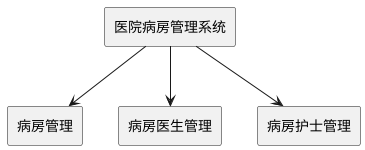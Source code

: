 @startuml


rectangle "医院病房管理系统" as a
rectangle "病房管理" as b
rectangle "病房医生管理" as c
rectangle "病房护士管理" as d
a-->b
a-->c
a-->d

@enduml